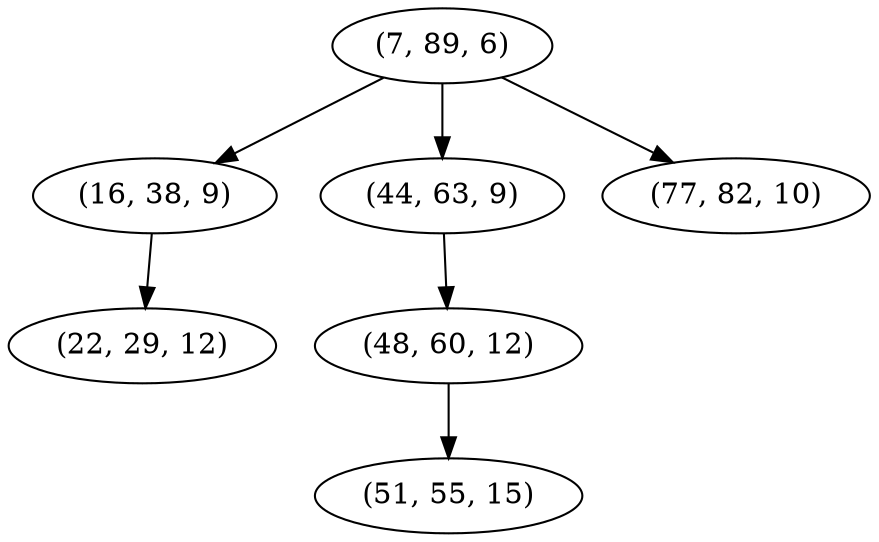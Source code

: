 digraph tree {
    "(7, 89, 6)";
    "(16, 38, 9)";
    "(22, 29, 12)";
    "(44, 63, 9)";
    "(48, 60, 12)";
    "(51, 55, 15)";
    "(77, 82, 10)";
    "(7, 89, 6)" -> "(16, 38, 9)";
    "(7, 89, 6)" -> "(44, 63, 9)";
    "(7, 89, 6)" -> "(77, 82, 10)";
    "(16, 38, 9)" -> "(22, 29, 12)";
    "(44, 63, 9)" -> "(48, 60, 12)";
    "(48, 60, 12)" -> "(51, 55, 15)";
}
